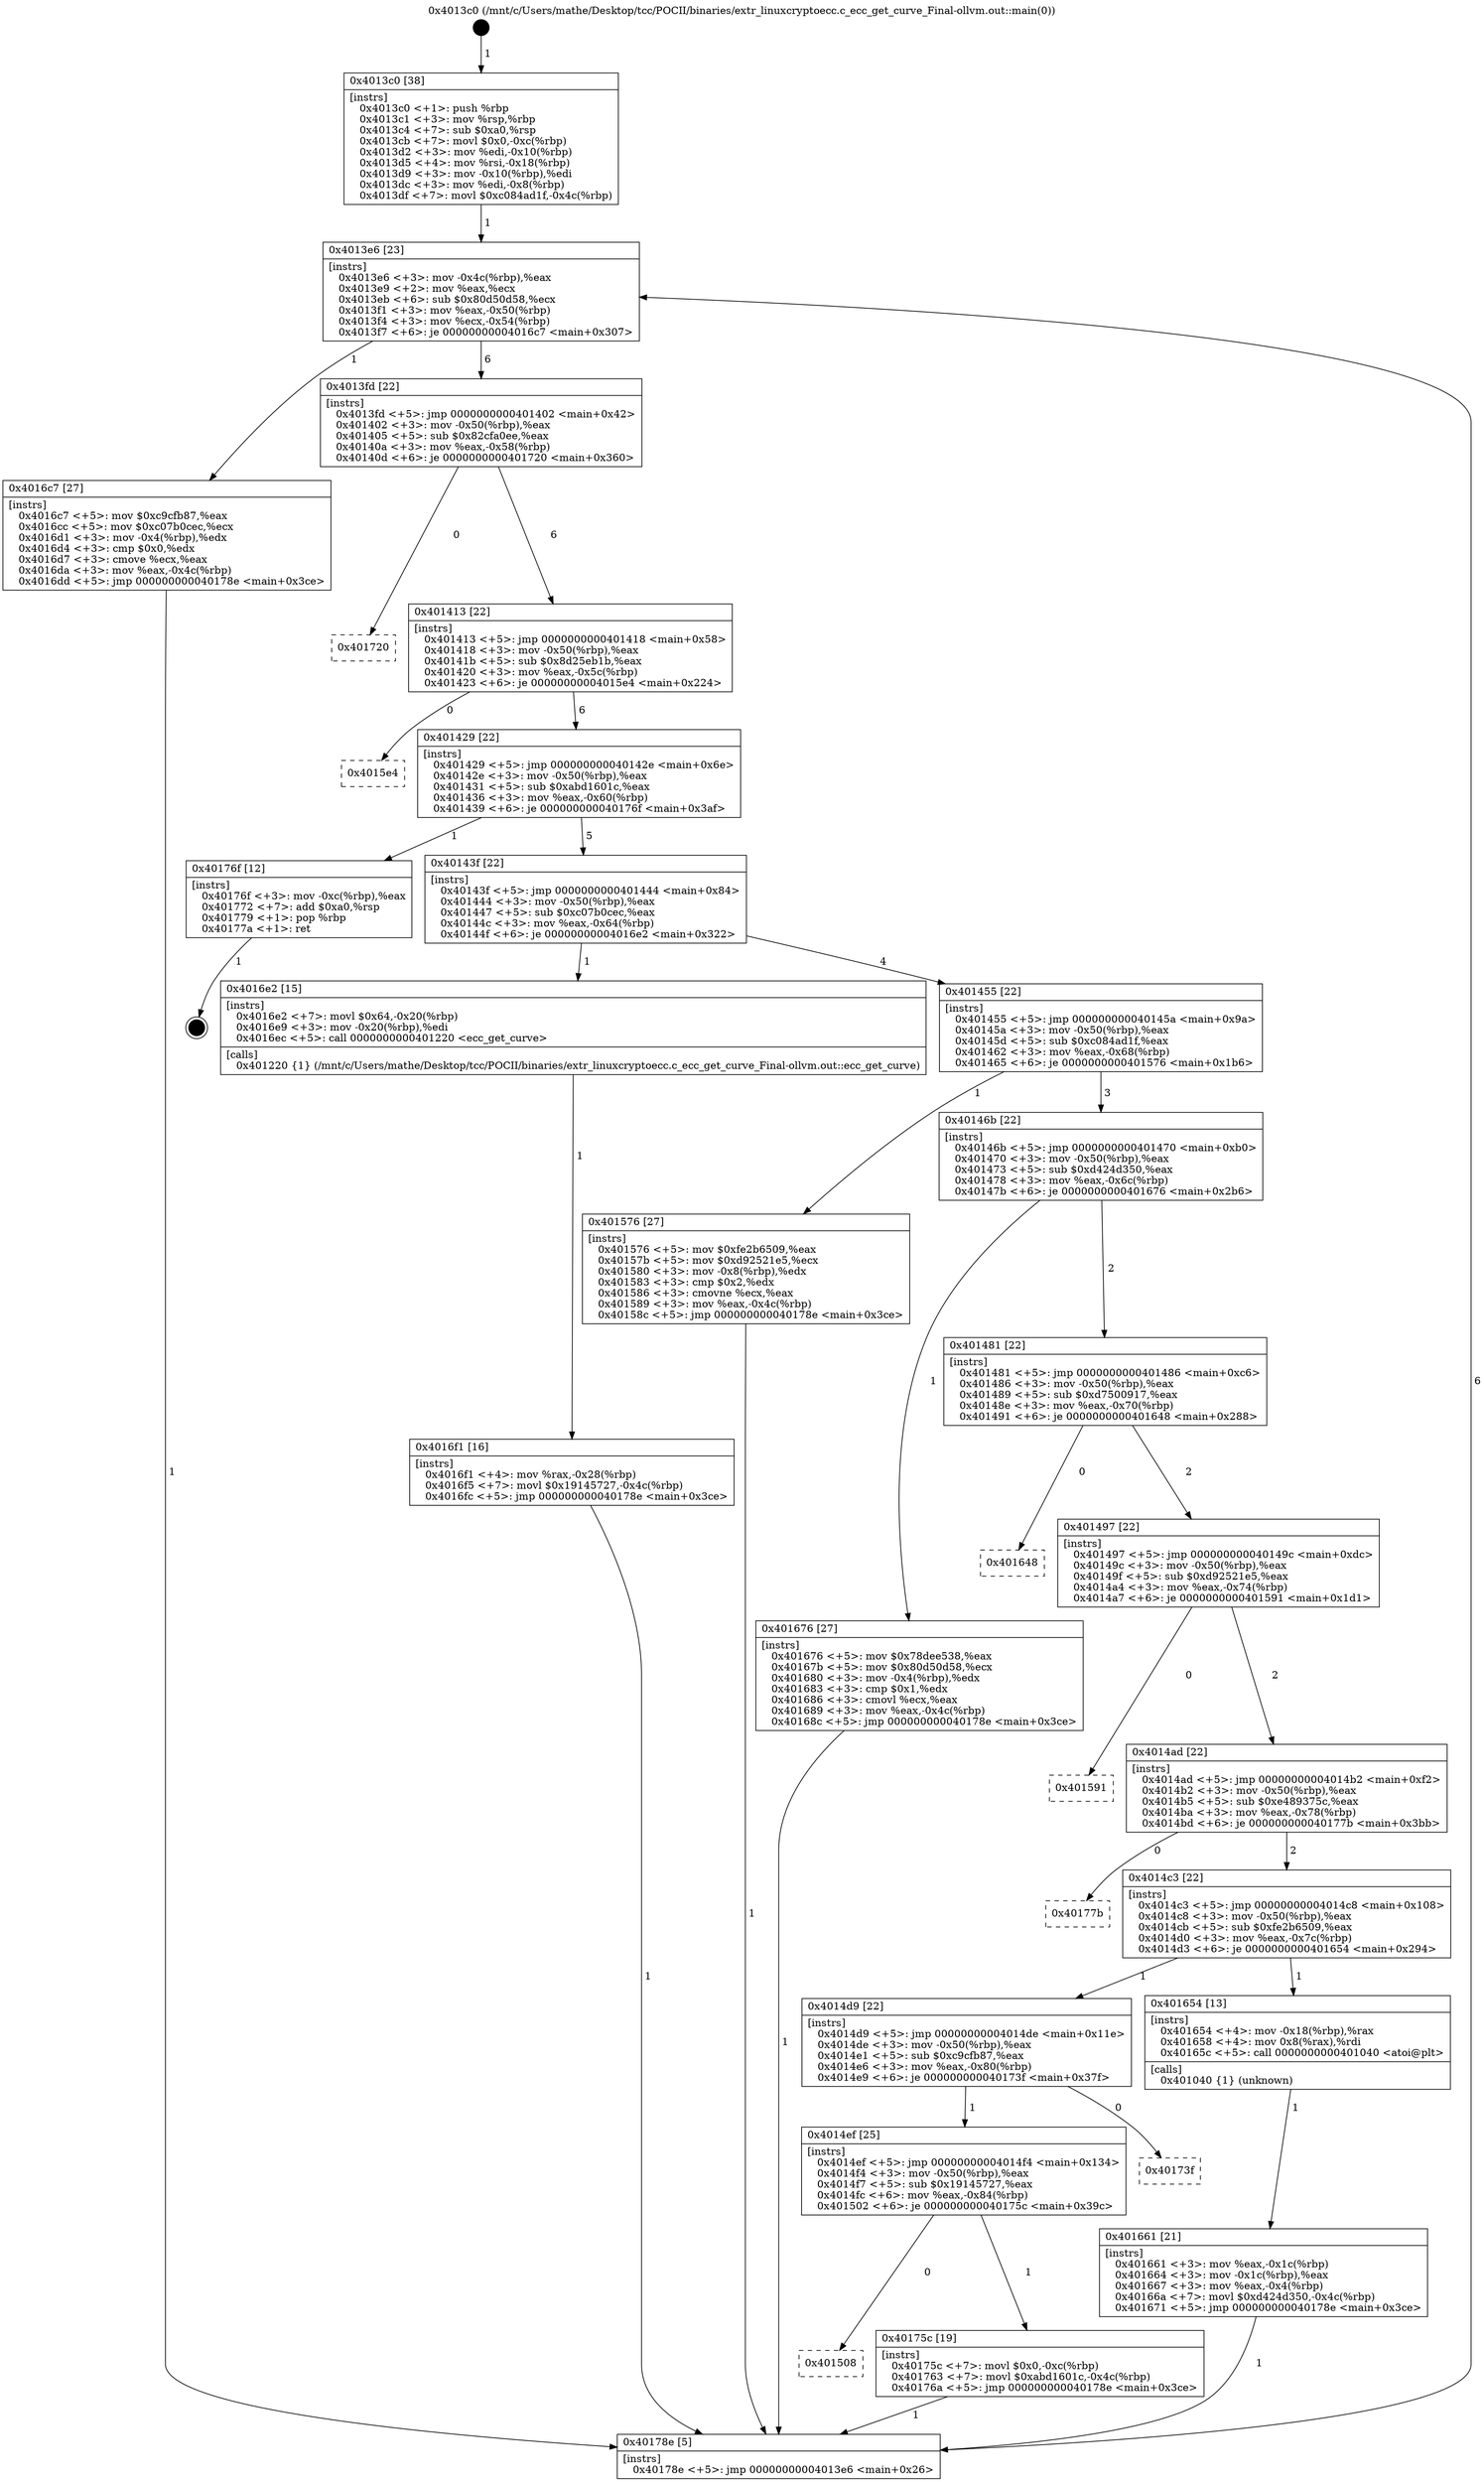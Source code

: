 digraph "0x4013c0" {
  label = "0x4013c0 (/mnt/c/Users/mathe/Desktop/tcc/POCII/binaries/extr_linuxcryptoecc.c_ecc_get_curve_Final-ollvm.out::main(0))"
  labelloc = "t"
  node[shape=record]

  Entry [label="",width=0.3,height=0.3,shape=circle,fillcolor=black,style=filled]
  "0x4013e6" [label="{
     0x4013e6 [23]\l
     | [instrs]\l
     &nbsp;&nbsp;0x4013e6 \<+3\>: mov -0x4c(%rbp),%eax\l
     &nbsp;&nbsp;0x4013e9 \<+2\>: mov %eax,%ecx\l
     &nbsp;&nbsp;0x4013eb \<+6\>: sub $0x80d50d58,%ecx\l
     &nbsp;&nbsp;0x4013f1 \<+3\>: mov %eax,-0x50(%rbp)\l
     &nbsp;&nbsp;0x4013f4 \<+3\>: mov %ecx,-0x54(%rbp)\l
     &nbsp;&nbsp;0x4013f7 \<+6\>: je 00000000004016c7 \<main+0x307\>\l
  }"]
  "0x4016c7" [label="{
     0x4016c7 [27]\l
     | [instrs]\l
     &nbsp;&nbsp;0x4016c7 \<+5\>: mov $0xc9cfb87,%eax\l
     &nbsp;&nbsp;0x4016cc \<+5\>: mov $0xc07b0cec,%ecx\l
     &nbsp;&nbsp;0x4016d1 \<+3\>: mov -0x4(%rbp),%edx\l
     &nbsp;&nbsp;0x4016d4 \<+3\>: cmp $0x0,%edx\l
     &nbsp;&nbsp;0x4016d7 \<+3\>: cmove %ecx,%eax\l
     &nbsp;&nbsp;0x4016da \<+3\>: mov %eax,-0x4c(%rbp)\l
     &nbsp;&nbsp;0x4016dd \<+5\>: jmp 000000000040178e \<main+0x3ce\>\l
  }"]
  "0x4013fd" [label="{
     0x4013fd [22]\l
     | [instrs]\l
     &nbsp;&nbsp;0x4013fd \<+5\>: jmp 0000000000401402 \<main+0x42\>\l
     &nbsp;&nbsp;0x401402 \<+3\>: mov -0x50(%rbp),%eax\l
     &nbsp;&nbsp;0x401405 \<+5\>: sub $0x82cfa0ee,%eax\l
     &nbsp;&nbsp;0x40140a \<+3\>: mov %eax,-0x58(%rbp)\l
     &nbsp;&nbsp;0x40140d \<+6\>: je 0000000000401720 \<main+0x360\>\l
  }"]
  Exit [label="",width=0.3,height=0.3,shape=circle,fillcolor=black,style=filled,peripheries=2]
  "0x401720" [label="{
     0x401720\l
  }", style=dashed]
  "0x401413" [label="{
     0x401413 [22]\l
     | [instrs]\l
     &nbsp;&nbsp;0x401413 \<+5\>: jmp 0000000000401418 \<main+0x58\>\l
     &nbsp;&nbsp;0x401418 \<+3\>: mov -0x50(%rbp),%eax\l
     &nbsp;&nbsp;0x40141b \<+5\>: sub $0x8d25eb1b,%eax\l
     &nbsp;&nbsp;0x401420 \<+3\>: mov %eax,-0x5c(%rbp)\l
     &nbsp;&nbsp;0x401423 \<+6\>: je 00000000004015e4 \<main+0x224\>\l
  }"]
  "0x401508" [label="{
     0x401508\l
  }", style=dashed]
  "0x4015e4" [label="{
     0x4015e4\l
  }", style=dashed]
  "0x401429" [label="{
     0x401429 [22]\l
     | [instrs]\l
     &nbsp;&nbsp;0x401429 \<+5\>: jmp 000000000040142e \<main+0x6e\>\l
     &nbsp;&nbsp;0x40142e \<+3\>: mov -0x50(%rbp),%eax\l
     &nbsp;&nbsp;0x401431 \<+5\>: sub $0xabd1601c,%eax\l
     &nbsp;&nbsp;0x401436 \<+3\>: mov %eax,-0x60(%rbp)\l
     &nbsp;&nbsp;0x401439 \<+6\>: je 000000000040176f \<main+0x3af\>\l
  }"]
  "0x40175c" [label="{
     0x40175c [19]\l
     | [instrs]\l
     &nbsp;&nbsp;0x40175c \<+7\>: movl $0x0,-0xc(%rbp)\l
     &nbsp;&nbsp;0x401763 \<+7\>: movl $0xabd1601c,-0x4c(%rbp)\l
     &nbsp;&nbsp;0x40176a \<+5\>: jmp 000000000040178e \<main+0x3ce\>\l
  }"]
  "0x40176f" [label="{
     0x40176f [12]\l
     | [instrs]\l
     &nbsp;&nbsp;0x40176f \<+3\>: mov -0xc(%rbp),%eax\l
     &nbsp;&nbsp;0x401772 \<+7\>: add $0xa0,%rsp\l
     &nbsp;&nbsp;0x401779 \<+1\>: pop %rbp\l
     &nbsp;&nbsp;0x40177a \<+1\>: ret\l
  }"]
  "0x40143f" [label="{
     0x40143f [22]\l
     | [instrs]\l
     &nbsp;&nbsp;0x40143f \<+5\>: jmp 0000000000401444 \<main+0x84\>\l
     &nbsp;&nbsp;0x401444 \<+3\>: mov -0x50(%rbp),%eax\l
     &nbsp;&nbsp;0x401447 \<+5\>: sub $0xc07b0cec,%eax\l
     &nbsp;&nbsp;0x40144c \<+3\>: mov %eax,-0x64(%rbp)\l
     &nbsp;&nbsp;0x40144f \<+6\>: je 00000000004016e2 \<main+0x322\>\l
  }"]
  "0x4014ef" [label="{
     0x4014ef [25]\l
     | [instrs]\l
     &nbsp;&nbsp;0x4014ef \<+5\>: jmp 00000000004014f4 \<main+0x134\>\l
     &nbsp;&nbsp;0x4014f4 \<+3\>: mov -0x50(%rbp),%eax\l
     &nbsp;&nbsp;0x4014f7 \<+5\>: sub $0x19145727,%eax\l
     &nbsp;&nbsp;0x4014fc \<+6\>: mov %eax,-0x84(%rbp)\l
     &nbsp;&nbsp;0x401502 \<+6\>: je 000000000040175c \<main+0x39c\>\l
  }"]
  "0x4016e2" [label="{
     0x4016e2 [15]\l
     | [instrs]\l
     &nbsp;&nbsp;0x4016e2 \<+7\>: movl $0x64,-0x20(%rbp)\l
     &nbsp;&nbsp;0x4016e9 \<+3\>: mov -0x20(%rbp),%edi\l
     &nbsp;&nbsp;0x4016ec \<+5\>: call 0000000000401220 \<ecc_get_curve\>\l
     | [calls]\l
     &nbsp;&nbsp;0x401220 \{1\} (/mnt/c/Users/mathe/Desktop/tcc/POCII/binaries/extr_linuxcryptoecc.c_ecc_get_curve_Final-ollvm.out::ecc_get_curve)\l
  }"]
  "0x401455" [label="{
     0x401455 [22]\l
     | [instrs]\l
     &nbsp;&nbsp;0x401455 \<+5\>: jmp 000000000040145a \<main+0x9a\>\l
     &nbsp;&nbsp;0x40145a \<+3\>: mov -0x50(%rbp),%eax\l
     &nbsp;&nbsp;0x40145d \<+5\>: sub $0xc084ad1f,%eax\l
     &nbsp;&nbsp;0x401462 \<+3\>: mov %eax,-0x68(%rbp)\l
     &nbsp;&nbsp;0x401465 \<+6\>: je 0000000000401576 \<main+0x1b6\>\l
  }"]
  "0x40173f" [label="{
     0x40173f\l
  }", style=dashed]
  "0x401576" [label="{
     0x401576 [27]\l
     | [instrs]\l
     &nbsp;&nbsp;0x401576 \<+5\>: mov $0xfe2b6509,%eax\l
     &nbsp;&nbsp;0x40157b \<+5\>: mov $0xd92521e5,%ecx\l
     &nbsp;&nbsp;0x401580 \<+3\>: mov -0x8(%rbp),%edx\l
     &nbsp;&nbsp;0x401583 \<+3\>: cmp $0x2,%edx\l
     &nbsp;&nbsp;0x401586 \<+3\>: cmovne %ecx,%eax\l
     &nbsp;&nbsp;0x401589 \<+3\>: mov %eax,-0x4c(%rbp)\l
     &nbsp;&nbsp;0x40158c \<+5\>: jmp 000000000040178e \<main+0x3ce\>\l
  }"]
  "0x40146b" [label="{
     0x40146b [22]\l
     | [instrs]\l
     &nbsp;&nbsp;0x40146b \<+5\>: jmp 0000000000401470 \<main+0xb0\>\l
     &nbsp;&nbsp;0x401470 \<+3\>: mov -0x50(%rbp),%eax\l
     &nbsp;&nbsp;0x401473 \<+5\>: sub $0xd424d350,%eax\l
     &nbsp;&nbsp;0x401478 \<+3\>: mov %eax,-0x6c(%rbp)\l
     &nbsp;&nbsp;0x40147b \<+6\>: je 0000000000401676 \<main+0x2b6\>\l
  }"]
  "0x40178e" [label="{
     0x40178e [5]\l
     | [instrs]\l
     &nbsp;&nbsp;0x40178e \<+5\>: jmp 00000000004013e6 \<main+0x26\>\l
  }"]
  "0x4013c0" [label="{
     0x4013c0 [38]\l
     | [instrs]\l
     &nbsp;&nbsp;0x4013c0 \<+1\>: push %rbp\l
     &nbsp;&nbsp;0x4013c1 \<+3\>: mov %rsp,%rbp\l
     &nbsp;&nbsp;0x4013c4 \<+7\>: sub $0xa0,%rsp\l
     &nbsp;&nbsp;0x4013cb \<+7\>: movl $0x0,-0xc(%rbp)\l
     &nbsp;&nbsp;0x4013d2 \<+3\>: mov %edi,-0x10(%rbp)\l
     &nbsp;&nbsp;0x4013d5 \<+4\>: mov %rsi,-0x18(%rbp)\l
     &nbsp;&nbsp;0x4013d9 \<+3\>: mov -0x10(%rbp),%edi\l
     &nbsp;&nbsp;0x4013dc \<+3\>: mov %edi,-0x8(%rbp)\l
     &nbsp;&nbsp;0x4013df \<+7\>: movl $0xc084ad1f,-0x4c(%rbp)\l
  }"]
  "0x4016f1" [label="{
     0x4016f1 [16]\l
     | [instrs]\l
     &nbsp;&nbsp;0x4016f1 \<+4\>: mov %rax,-0x28(%rbp)\l
     &nbsp;&nbsp;0x4016f5 \<+7\>: movl $0x19145727,-0x4c(%rbp)\l
     &nbsp;&nbsp;0x4016fc \<+5\>: jmp 000000000040178e \<main+0x3ce\>\l
  }"]
  "0x401676" [label="{
     0x401676 [27]\l
     | [instrs]\l
     &nbsp;&nbsp;0x401676 \<+5\>: mov $0x78dee538,%eax\l
     &nbsp;&nbsp;0x40167b \<+5\>: mov $0x80d50d58,%ecx\l
     &nbsp;&nbsp;0x401680 \<+3\>: mov -0x4(%rbp),%edx\l
     &nbsp;&nbsp;0x401683 \<+3\>: cmp $0x1,%edx\l
     &nbsp;&nbsp;0x401686 \<+3\>: cmovl %ecx,%eax\l
     &nbsp;&nbsp;0x401689 \<+3\>: mov %eax,-0x4c(%rbp)\l
     &nbsp;&nbsp;0x40168c \<+5\>: jmp 000000000040178e \<main+0x3ce\>\l
  }"]
  "0x401481" [label="{
     0x401481 [22]\l
     | [instrs]\l
     &nbsp;&nbsp;0x401481 \<+5\>: jmp 0000000000401486 \<main+0xc6\>\l
     &nbsp;&nbsp;0x401486 \<+3\>: mov -0x50(%rbp),%eax\l
     &nbsp;&nbsp;0x401489 \<+5\>: sub $0xd7500917,%eax\l
     &nbsp;&nbsp;0x40148e \<+3\>: mov %eax,-0x70(%rbp)\l
     &nbsp;&nbsp;0x401491 \<+6\>: je 0000000000401648 \<main+0x288\>\l
  }"]
  "0x401661" [label="{
     0x401661 [21]\l
     | [instrs]\l
     &nbsp;&nbsp;0x401661 \<+3\>: mov %eax,-0x1c(%rbp)\l
     &nbsp;&nbsp;0x401664 \<+3\>: mov -0x1c(%rbp),%eax\l
     &nbsp;&nbsp;0x401667 \<+3\>: mov %eax,-0x4(%rbp)\l
     &nbsp;&nbsp;0x40166a \<+7\>: movl $0xd424d350,-0x4c(%rbp)\l
     &nbsp;&nbsp;0x401671 \<+5\>: jmp 000000000040178e \<main+0x3ce\>\l
  }"]
  "0x401648" [label="{
     0x401648\l
  }", style=dashed]
  "0x401497" [label="{
     0x401497 [22]\l
     | [instrs]\l
     &nbsp;&nbsp;0x401497 \<+5\>: jmp 000000000040149c \<main+0xdc\>\l
     &nbsp;&nbsp;0x40149c \<+3\>: mov -0x50(%rbp),%eax\l
     &nbsp;&nbsp;0x40149f \<+5\>: sub $0xd92521e5,%eax\l
     &nbsp;&nbsp;0x4014a4 \<+3\>: mov %eax,-0x74(%rbp)\l
     &nbsp;&nbsp;0x4014a7 \<+6\>: je 0000000000401591 \<main+0x1d1\>\l
  }"]
  "0x4014d9" [label="{
     0x4014d9 [22]\l
     | [instrs]\l
     &nbsp;&nbsp;0x4014d9 \<+5\>: jmp 00000000004014de \<main+0x11e\>\l
     &nbsp;&nbsp;0x4014de \<+3\>: mov -0x50(%rbp),%eax\l
     &nbsp;&nbsp;0x4014e1 \<+5\>: sub $0xc9cfb87,%eax\l
     &nbsp;&nbsp;0x4014e6 \<+3\>: mov %eax,-0x80(%rbp)\l
     &nbsp;&nbsp;0x4014e9 \<+6\>: je 000000000040173f \<main+0x37f\>\l
  }"]
  "0x401591" [label="{
     0x401591\l
  }", style=dashed]
  "0x4014ad" [label="{
     0x4014ad [22]\l
     | [instrs]\l
     &nbsp;&nbsp;0x4014ad \<+5\>: jmp 00000000004014b2 \<main+0xf2\>\l
     &nbsp;&nbsp;0x4014b2 \<+3\>: mov -0x50(%rbp),%eax\l
     &nbsp;&nbsp;0x4014b5 \<+5\>: sub $0xe489375c,%eax\l
     &nbsp;&nbsp;0x4014ba \<+3\>: mov %eax,-0x78(%rbp)\l
     &nbsp;&nbsp;0x4014bd \<+6\>: je 000000000040177b \<main+0x3bb\>\l
  }"]
  "0x401654" [label="{
     0x401654 [13]\l
     | [instrs]\l
     &nbsp;&nbsp;0x401654 \<+4\>: mov -0x18(%rbp),%rax\l
     &nbsp;&nbsp;0x401658 \<+4\>: mov 0x8(%rax),%rdi\l
     &nbsp;&nbsp;0x40165c \<+5\>: call 0000000000401040 \<atoi@plt\>\l
     | [calls]\l
     &nbsp;&nbsp;0x401040 \{1\} (unknown)\l
  }"]
  "0x40177b" [label="{
     0x40177b\l
  }", style=dashed]
  "0x4014c3" [label="{
     0x4014c3 [22]\l
     | [instrs]\l
     &nbsp;&nbsp;0x4014c3 \<+5\>: jmp 00000000004014c8 \<main+0x108\>\l
     &nbsp;&nbsp;0x4014c8 \<+3\>: mov -0x50(%rbp),%eax\l
     &nbsp;&nbsp;0x4014cb \<+5\>: sub $0xfe2b6509,%eax\l
     &nbsp;&nbsp;0x4014d0 \<+3\>: mov %eax,-0x7c(%rbp)\l
     &nbsp;&nbsp;0x4014d3 \<+6\>: je 0000000000401654 \<main+0x294\>\l
  }"]
  Entry -> "0x4013c0" [label=" 1"]
  "0x4013e6" -> "0x4016c7" [label=" 1"]
  "0x4013e6" -> "0x4013fd" [label=" 6"]
  "0x40176f" -> Exit [label=" 1"]
  "0x4013fd" -> "0x401720" [label=" 0"]
  "0x4013fd" -> "0x401413" [label=" 6"]
  "0x40175c" -> "0x40178e" [label=" 1"]
  "0x401413" -> "0x4015e4" [label=" 0"]
  "0x401413" -> "0x401429" [label=" 6"]
  "0x4014ef" -> "0x401508" [label=" 0"]
  "0x401429" -> "0x40176f" [label=" 1"]
  "0x401429" -> "0x40143f" [label=" 5"]
  "0x4014ef" -> "0x40175c" [label=" 1"]
  "0x40143f" -> "0x4016e2" [label=" 1"]
  "0x40143f" -> "0x401455" [label=" 4"]
  "0x4014d9" -> "0x4014ef" [label=" 1"]
  "0x401455" -> "0x401576" [label=" 1"]
  "0x401455" -> "0x40146b" [label=" 3"]
  "0x401576" -> "0x40178e" [label=" 1"]
  "0x4013c0" -> "0x4013e6" [label=" 1"]
  "0x40178e" -> "0x4013e6" [label=" 6"]
  "0x4014d9" -> "0x40173f" [label=" 0"]
  "0x40146b" -> "0x401676" [label=" 1"]
  "0x40146b" -> "0x401481" [label=" 2"]
  "0x4016f1" -> "0x40178e" [label=" 1"]
  "0x401481" -> "0x401648" [label=" 0"]
  "0x401481" -> "0x401497" [label=" 2"]
  "0x4016e2" -> "0x4016f1" [label=" 1"]
  "0x401497" -> "0x401591" [label=" 0"]
  "0x401497" -> "0x4014ad" [label=" 2"]
  "0x4016c7" -> "0x40178e" [label=" 1"]
  "0x4014ad" -> "0x40177b" [label=" 0"]
  "0x4014ad" -> "0x4014c3" [label=" 2"]
  "0x401676" -> "0x40178e" [label=" 1"]
  "0x4014c3" -> "0x401654" [label=" 1"]
  "0x4014c3" -> "0x4014d9" [label=" 1"]
  "0x401654" -> "0x401661" [label=" 1"]
  "0x401661" -> "0x40178e" [label=" 1"]
}
